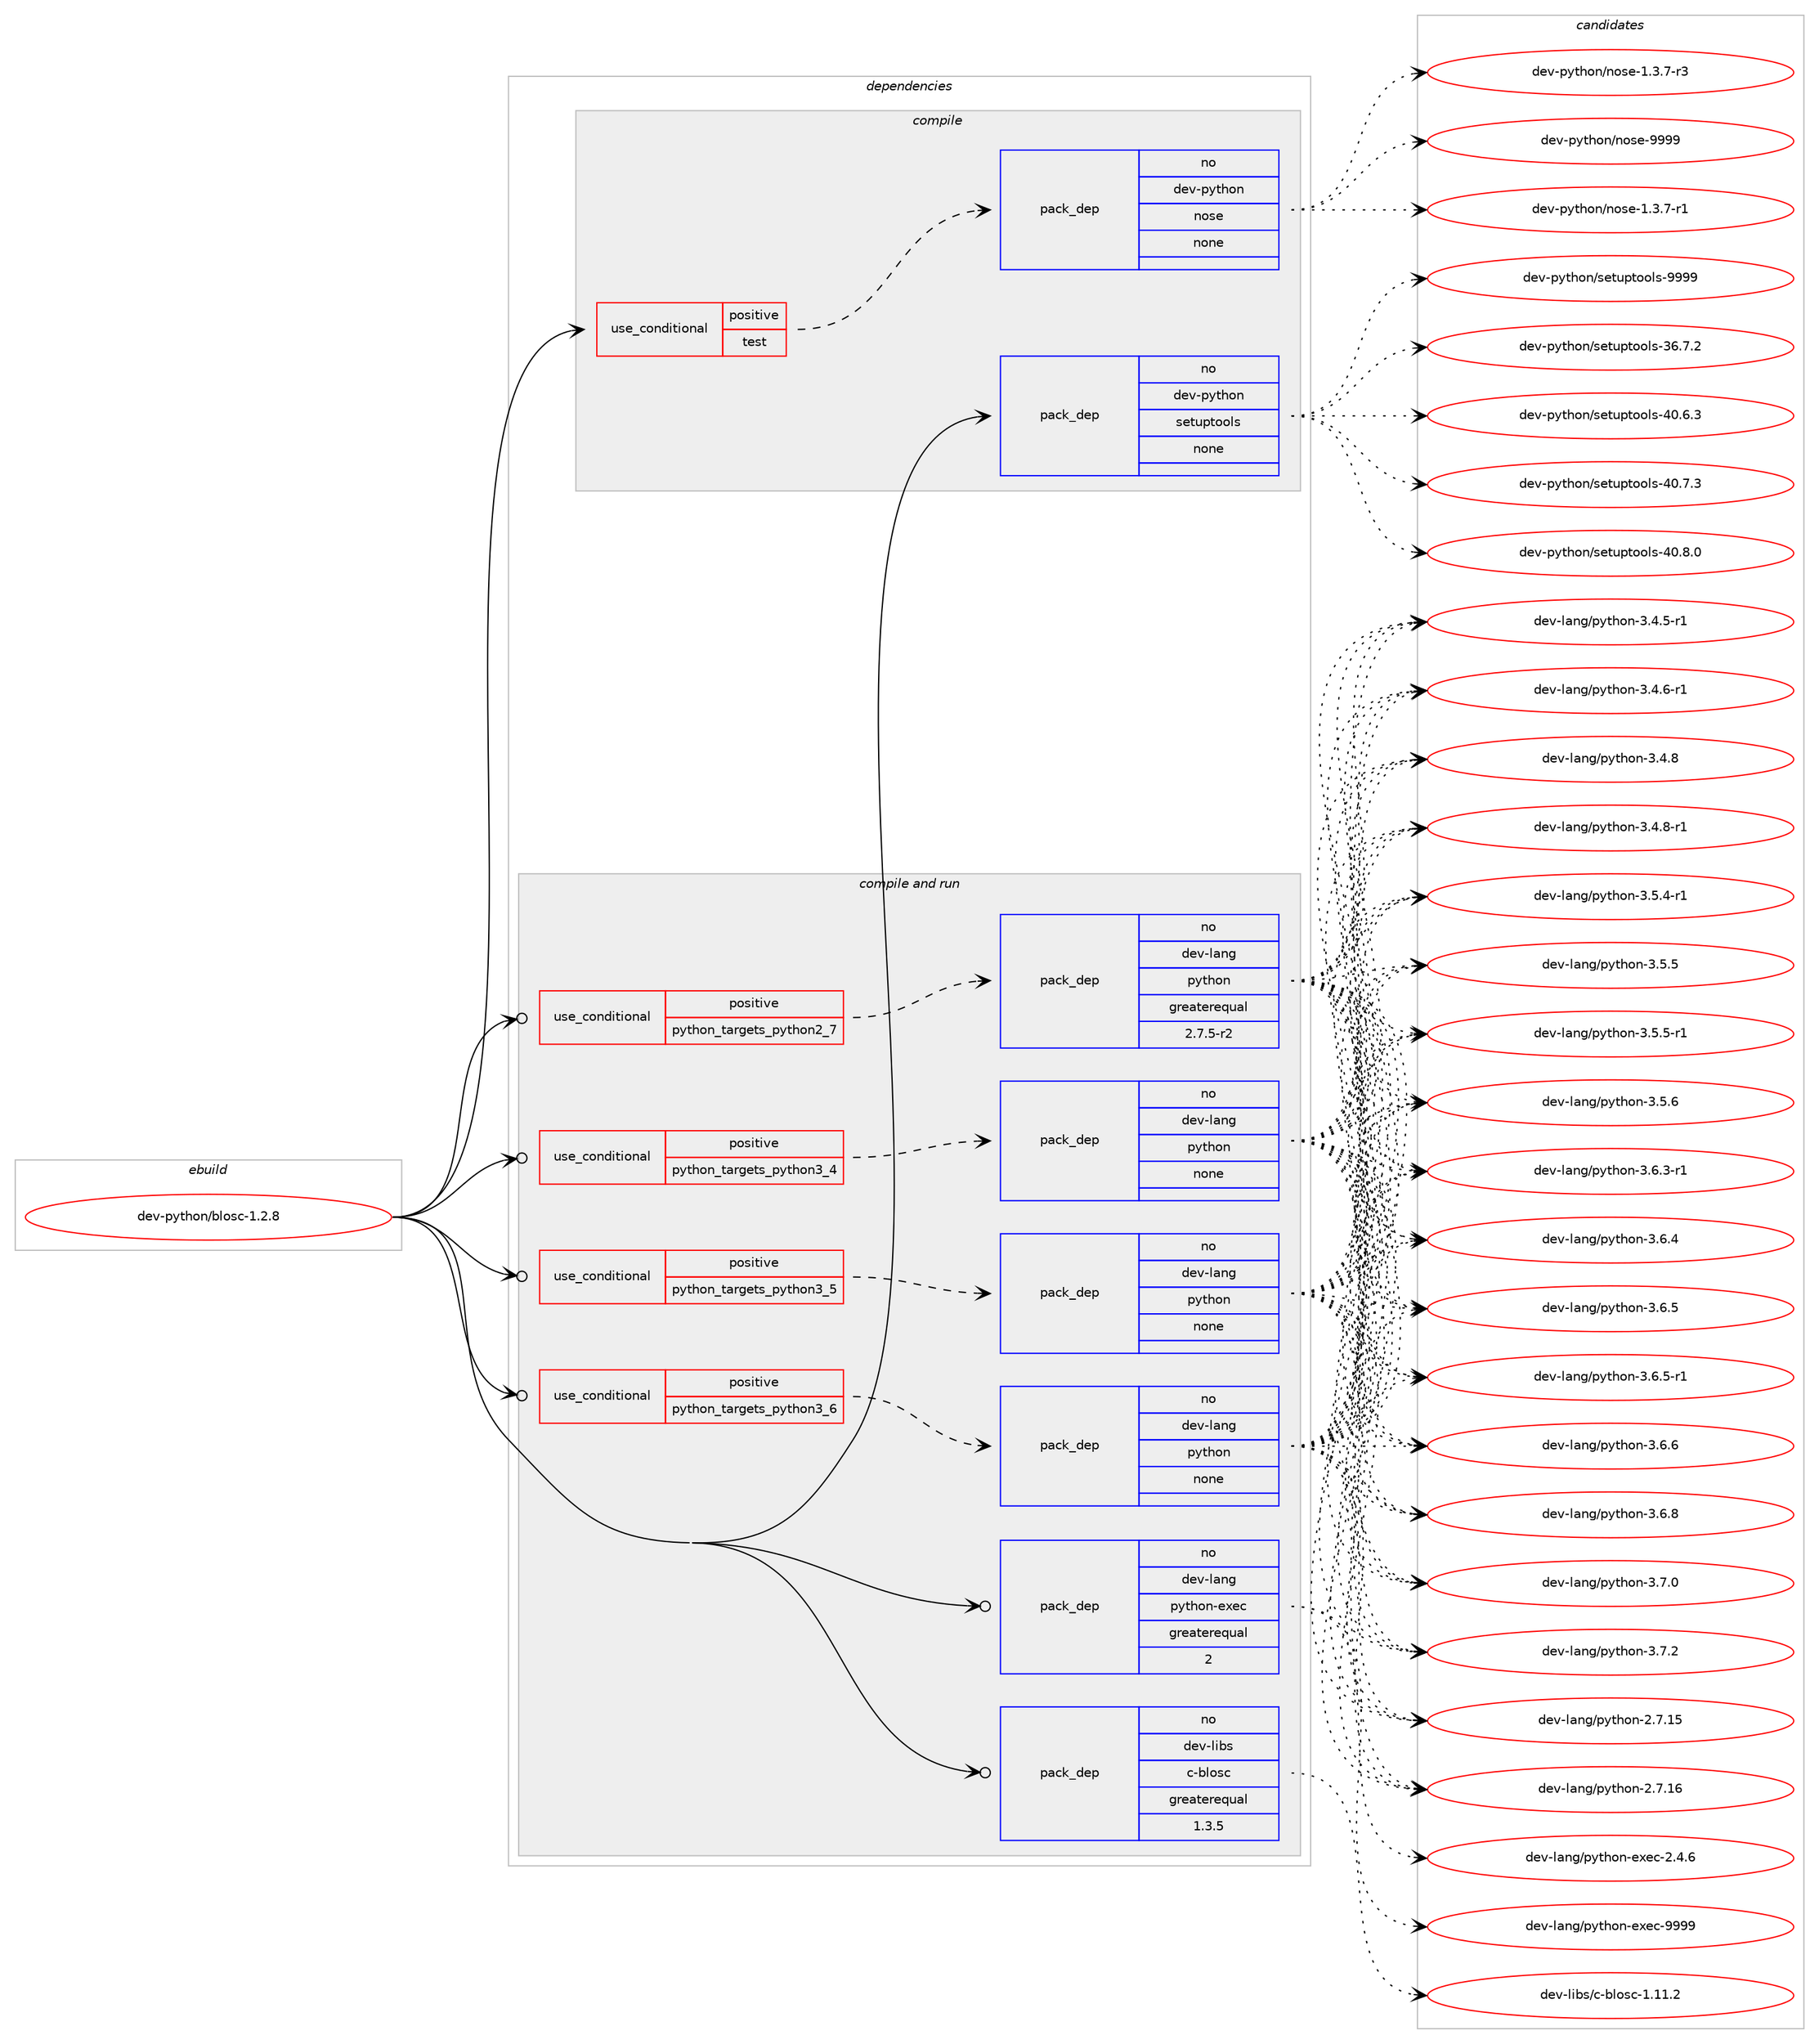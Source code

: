 digraph prolog {

# *************
# Graph options
# *************

newrank=true;
concentrate=true;
compound=true;
graph [rankdir=LR,fontname=Helvetica,fontsize=10,ranksep=1.5];#, ranksep=2.5, nodesep=0.2];
edge  [arrowhead=vee];
node  [fontname=Helvetica,fontsize=10];

# **********
# The ebuild
# **********

subgraph cluster_leftcol {
color=gray;
rank=same;
label=<<i>ebuild</i>>;
id [label="dev-python/blosc-1.2.8", color=red, width=4, href="../dev-python/blosc-1.2.8.svg"];
}

# ****************
# The dependencies
# ****************

subgraph cluster_midcol {
color=gray;
label=<<i>dependencies</i>>;
subgraph cluster_compile {
fillcolor="#eeeeee";
style=filled;
label=<<i>compile</i>>;
subgraph cond371766 {
dependency1401457 [label=<<TABLE BORDER="0" CELLBORDER="1" CELLSPACING="0" CELLPADDING="4"><TR><TD ROWSPAN="3" CELLPADDING="10">use_conditional</TD></TR><TR><TD>positive</TD></TR><TR><TD>test</TD></TR></TABLE>>, shape=none, color=red];
subgraph pack1006463 {
dependency1401458 [label=<<TABLE BORDER="0" CELLBORDER="1" CELLSPACING="0" CELLPADDING="4" WIDTH="220"><TR><TD ROWSPAN="6" CELLPADDING="30">pack_dep</TD></TR><TR><TD WIDTH="110">no</TD></TR><TR><TD>dev-python</TD></TR><TR><TD>nose</TD></TR><TR><TD>none</TD></TR><TR><TD></TD></TR></TABLE>>, shape=none, color=blue];
}
dependency1401457:e -> dependency1401458:w [weight=20,style="dashed",arrowhead="vee"];
}
id:e -> dependency1401457:w [weight=20,style="solid",arrowhead="vee"];
subgraph pack1006464 {
dependency1401459 [label=<<TABLE BORDER="0" CELLBORDER="1" CELLSPACING="0" CELLPADDING="4" WIDTH="220"><TR><TD ROWSPAN="6" CELLPADDING="30">pack_dep</TD></TR><TR><TD WIDTH="110">no</TD></TR><TR><TD>dev-python</TD></TR><TR><TD>setuptools</TD></TR><TR><TD>none</TD></TR><TR><TD></TD></TR></TABLE>>, shape=none, color=blue];
}
id:e -> dependency1401459:w [weight=20,style="solid",arrowhead="vee"];
}
subgraph cluster_compileandrun {
fillcolor="#eeeeee";
style=filled;
label=<<i>compile and run</i>>;
subgraph cond371767 {
dependency1401460 [label=<<TABLE BORDER="0" CELLBORDER="1" CELLSPACING="0" CELLPADDING="4"><TR><TD ROWSPAN="3" CELLPADDING="10">use_conditional</TD></TR><TR><TD>positive</TD></TR><TR><TD>python_targets_python2_7</TD></TR></TABLE>>, shape=none, color=red];
subgraph pack1006465 {
dependency1401461 [label=<<TABLE BORDER="0" CELLBORDER="1" CELLSPACING="0" CELLPADDING="4" WIDTH="220"><TR><TD ROWSPAN="6" CELLPADDING="30">pack_dep</TD></TR><TR><TD WIDTH="110">no</TD></TR><TR><TD>dev-lang</TD></TR><TR><TD>python</TD></TR><TR><TD>greaterequal</TD></TR><TR><TD>2.7.5-r2</TD></TR></TABLE>>, shape=none, color=blue];
}
dependency1401460:e -> dependency1401461:w [weight=20,style="dashed",arrowhead="vee"];
}
id:e -> dependency1401460:w [weight=20,style="solid",arrowhead="odotvee"];
subgraph cond371768 {
dependency1401462 [label=<<TABLE BORDER="0" CELLBORDER="1" CELLSPACING="0" CELLPADDING="4"><TR><TD ROWSPAN="3" CELLPADDING="10">use_conditional</TD></TR><TR><TD>positive</TD></TR><TR><TD>python_targets_python3_4</TD></TR></TABLE>>, shape=none, color=red];
subgraph pack1006466 {
dependency1401463 [label=<<TABLE BORDER="0" CELLBORDER="1" CELLSPACING="0" CELLPADDING="4" WIDTH="220"><TR><TD ROWSPAN="6" CELLPADDING="30">pack_dep</TD></TR><TR><TD WIDTH="110">no</TD></TR><TR><TD>dev-lang</TD></TR><TR><TD>python</TD></TR><TR><TD>none</TD></TR><TR><TD></TD></TR></TABLE>>, shape=none, color=blue];
}
dependency1401462:e -> dependency1401463:w [weight=20,style="dashed",arrowhead="vee"];
}
id:e -> dependency1401462:w [weight=20,style="solid",arrowhead="odotvee"];
subgraph cond371769 {
dependency1401464 [label=<<TABLE BORDER="0" CELLBORDER="1" CELLSPACING="0" CELLPADDING="4"><TR><TD ROWSPAN="3" CELLPADDING="10">use_conditional</TD></TR><TR><TD>positive</TD></TR><TR><TD>python_targets_python3_5</TD></TR></TABLE>>, shape=none, color=red];
subgraph pack1006467 {
dependency1401465 [label=<<TABLE BORDER="0" CELLBORDER="1" CELLSPACING="0" CELLPADDING="4" WIDTH="220"><TR><TD ROWSPAN="6" CELLPADDING="30">pack_dep</TD></TR><TR><TD WIDTH="110">no</TD></TR><TR><TD>dev-lang</TD></TR><TR><TD>python</TD></TR><TR><TD>none</TD></TR><TR><TD></TD></TR></TABLE>>, shape=none, color=blue];
}
dependency1401464:e -> dependency1401465:w [weight=20,style="dashed",arrowhead="vee"];
}
id:e -> dependency1401464:w [weight=20,style="solid",arrowhead="odotvee"];
subgraph cond371770 {
dependency1401466 [label=<<TABLE BORDER="0" CELLBORDER="1" CELLSPACING="0" CELLPADDING="4"><TR><TD ROWSPAN="3" CELLPADDING="10">use_conditional</TD></TR><TR><TD>positive</TD></TR><TR><TD>python_targets_python3_6</TD></TR></TABLE>>, shape=none, color=red];
subgraph pack1006468 {
dependency1401467 [label=<<TABLE BORDER="0" CELLBORDER="1" CELLSPACING="0" CELLPADDING="4" WIDTH="220"><TR><TD ROWSPAN="6" CELLPADDING="30">pack_dep</TD></TR><TR><TD WIDTH="110">no</TD></TR><TR><TD>dev-lang</TD></TR><TR><TD>python</TD></TR><TR><TD>none</TD></TR><TR><TD></TD></TR></TABLE>>, shape=none, color=blue];
}
dependency1401466:e -> dependency1401467:w [weight=20,style="dashed",arrowhead="vee"];
}
id:e -> dependency1401466:w [weight=20,style="solid",arrowhead="odotvee"];
subgraph pack1006469 {
dependency1401468 [label=<<TABLE BORDER="0" CELLBORDER="1" CELLSPACING="0" CELLPADDING="4" WIDTH="220"><TR><TD ROWSPAN="6" CELLPADDING="30">pack_dep</TD></TR><TR><TD WIDTH="110">no</TD></TR><TR><TD>dev-lang</TD></TR><TR><TD>python-exec</TD></TR><TR><TD>greaterequal</TD></TR><TR><TD>2</TD></TR></TABLE>>, shape=none, color=blue];
}
id:e -> dependency1401468:w [weight=20,style="solid",arrowhead="odotvee"];
subgraph pack1006470 {
dependency1401469 [label=<<TABLE BORDER="0" CELLBORDER="1" CELLSPACING="0" CELLPADDING="4" WIDTH="220"><TR><TD ROWSPAN="6" CELLPADDING="30">pack_dep</TD></TR><TR><TD WIDTH="110">no</TD></TR><TR><TD>dev-libs</TD></TR><TR><TD>c-blosc</TD></TR><TR><TD>greaterequal</TD></TR><TR><TD>1.3.5</TD></TR></TABLE>>, shape=none, color=blue];
}
id:e -> dependency1401469:w [weight=20,style="solid",arrowhead="odotvee"];
}
subgraph cluster_run {
fillcolor="#eeeeee";
style=filled;
label=<<i>run</i>>;
}
}

# **************
# The candidates
# **************

subgraph cluster_choices {
rank=same;
color=gray;
label=<<i>candidates</i>>;

subgraph choice1006463 {
color=black;
nodesep=1;
choice10010111845112121116104111110471101111151014549465146554511449 [label="dev-python/nose-1.3.7-r1", color=red, width=4,href="../dev-python/nose-1.3.7-r1.svg"];
choice10010111845112121116104111110471101111151014549465146554511451 [label="dev-python/nose-1.3.7-r3", color=red, width=4,href="../dev-python/nose-1.3.7-r3.svg"];
choice10010111845112121116104111110471101111151014557575757 [label="dev-python/nose-9999", color=red, width=4,href="../dev-python/nose-9999.svg"];
dependency1401458:e -> choice10010111845112121116104111110471101111151014549465146554511449:w [style=dotted,weight="100"];
dependency1401458:e -> choice10010111845112121116104111110471101111151014549465146554511451:w [style=dotted,weight="100"];
dependency1401458:e -> choice10010111845112121116104111110471101111151014557575757:w [style=dotted,weight="100"];
}
subgraph choice1006464 {
color=black;
nodesep=1;
choice100101118451121211161041111104711510111611711211611111110811545515446554650 [label="dev-python/setuptools-36.7.2", color=red, width=4,href="../dev-python/setuptools-36.7.2.svg"];
choice100101118451121211161041111104711510111611711211611111110811545524846544651 [label="dev-python/setuptools-40.6.3", color=red, width=4,href="../dev-python/setuptools-40.6.3.svg"];
choice100101118451121211161041111104711510111611711211611111110811545524846554651 [label="dev-python/setuptools-40.7.3", color=red, width=4,href="../dev-python/setuptools-40.7.3.svg"];
choice100101118451121211161041111104711510111611711211611111110811545524846564648 [label="dev-python/setuptools-40.8.0", color=red, width=4,href="../dev-python/setuptools-40.8.0.svg"];
choice10010111845112121116104111110471151011161171121161111111081154557575757 [label="dev-python/setuptools-9999", color=red, width=4,href="../dev-python/setuptools-9999.svg"];
dependency1401459:e -> choice100101118451121211161041111104711510111611711211611111110811545515446554650:w [style=dotted,weight="100"];
dependency1401459:e -> choice100101118451121211161041111104711510111611711211611111110811545524846544651:w [style=dotted,weight="100"];
dependency1401459:e -> choice100101118451121211161041111104711510111611711211611111110811545524846554651:w [style=dotted,weight="100"];
dependency1401459:e -> choice100101118451121211161041111104711510111611711211611111110811545524846564648:w [style=dotted,weight="100"];
dependency1401459:e -> choice10010111845112121116104111110471151011161171121161111111081154557575757:w [style=dotted,weight="100"];
}
subgraph choice1006465 {
color=black;
nodesep=1;
choice10010111845108971101034711212111610411111045504655464953 [label="dev-lang/python-2.7.15", color=red, width=4,href="../dev-lang/python-2.7.15.svg"];
choice10010111845108971101034711212111610411111045504655464954 [label="dev-lang/python-2.7.16", color=red, width=4,href="../dev-lang/python-2.7.16.svg"];
choice1001011184510897110103471121211161041111104551465246534511449 [label="dev-lang/python-3.4.5-r1", color=red, width=4,href="../dev-lang/python-3.4.5-r1.svg"];
choice1001011184510897110103471121211161041111104551465246544511449 [label="dev-lang/python-3.4.6-r1", color=red, width=4,href="../dev-lang/python-3.4.6-r1.svg"];
choice100101118451089711010347112121116104111110455146524656 [label="dev-lang/python-3.4.8", color=red, width=4,href="../dev-lang/python-3.4.8.svg"];
choice1001011184510897110103471121211161041111104551465246564511449 [label="dev-lang/python-3.4.8-r1", color=red, width=4,href="../dev-lang/python-3.4.8-r1.svg"];
choice1001011184510897110103471121211161041111104551465346524511449 [label="dev-lang/python-3.5.4-r1", color=red, width=4,href="../dev-lang/python-3.5.4-r1.svg"];
choice100101118451089711010347112121116104111110455146534653 [label="dev-lang/python-3.5.5", color=red, width=4,href="../dev-lang/python-3.5.5.svg"];
choice1001011184510897110103471121211161041111104551465346534511449 [label="dev-lang/python-3.5.5-r1", color=red, width=4,href="../dev-lang/python-3.5.5-r1.svg"];
choice100101118451089711010347112121116104111110455146534654 [label="dev-lang/python-3.5.6", color=red, width=4,href="../dev-lang/python-3.5.6.svg"];
choice1001011184510897110103471121211161041111104551465446514511449 [label="dev-lang/python-3.6.3-r1", color=red, width=4,href="../dev-lang/python-3.6.3-r1.svg"];
choice100101118451089711010347112121116104111110455146544652 [label="dev-lang/python-3.6.4", color=red, width=4,href="../dev-lang/python-3.6.4.svg"];
choice100101118451089711010347112121116104111110455146544653 [label="dev-lang/python-3.6.5", color=red, width=4,href="../dev-lang/python-3.6.5.svg"];
choice1001011184510897110103471121211161041111104551465446534511449 [label="dev-lang/python-3.6.5-r1", color=red, width=4,href="../dev-lang/python-3.6.5-r1.svg"];
choice100101118451089711010347112121116104111110455146544654 [label="dev-lang/python-3.6.6", color=red, width=4,href="../dev-lang/python-3.6.6.svg"];
choice100101118451089711010347112121116104111110455146544656 [label="dev-lang/python-3.6.8", color=red, width=4,href="../dev-lang/python-3.6.8.svg"];
choice100101118451089711010347112121116104111110455146554648 [label="dev-lang/python-3.7.0", color=red, width=4,href="../dev-lang/python-3.7.0.svg"];
choice100101118451089711010347112121116104111110455146554650 [label="dev-lang/python-3.7.2", color=red, width=4,href="../dev-lang/python-3.7.2.svg"];
dependency1401461:e -> choice10010111845108971101034711212111610411111045504655464953:w [style=dotted,weight="100"];
dependency1401461:e -> choice10010111845108971101034711212111610411111045504655464954:w [style=dotted,weight="100"];
dependency1401461:e -> choice1001011184510897110103471121211161041111104551465246534511449:w [style=dotted,weight="100"];
dependency1401461:e -> choice1001011184510897110103471121211161041111104551465246544511449:w [style=dotted,weight="100"];
dependency1401461:e -> choice100101118451089711010347112121116104111110455146524656:w [style=dotted,weight="100"];
dependency1401461:e -> choice1001011184510897110103471121211161041111104551465246564511449:w [style=dotted,weight="100"];
dependency1401461:e -> choice1001011184510897110103471121211161041111104551465346524511449:w [style=dotted,weight="100"];
dependency1401461:e -> choice100101118451089711010347112121116104111110455146534653:w [style=dotted,weight="100"];
dependency1401461:e -> choice1001011184510897110103471121211161041111104551465346534511449:w [style=dotted,weight="100"];
dependency1401461:e -> choice100101118451089711010347112121116104111110455146534654:w [style=dotted,weight="100"];
dependency1401461:e -> choice1001011184510897110103471121211161041111104551465446514511449:w [style=dotted,weight="100"];
dependency1401461:e -> choice100101118451089711010347112121116104111110455146544652:w [style=dotted,weight="100"];
dependency1401461:e -> choice100101118451089711010347112121116104111110455146544653:w [style=dotted,weight="100"];
dependency1401461:e -> choice1001011184510897110103471121211161041111104551465446534511449:w [style=dotted,weight="100"];
dependency1401461:e -> choice100101118451089711010347112121116104111110455146544654:w [style=dotted,weight="100"];
dependency1401461:e -> choice100101118451089711010347112121116104111110455146544656:w [style=dotted,weight="100"];
dependency1401461:e -> choice100101118451089711010347112121116104111110455146554648:w [style=dotted,weight="100"];
dependency1401461:e -> choice100101118451089711010347112121116104111110455146554650:w [style=dotted,weight="100"];
}
subgraph choice1006466 {
color=black;
nodesep=1;
choice10010111845108971101034711212111610411111045504655464953 [label="dev-lang/python-2.7.15", color=red, width=4,href="../dev-lang/python-2.7.15.svg"];
choice10010111845108971101034711212111610411111045504655464954 [label="dev-lang/python-2.7.16", color=red, width=4,href="../dev-lang/python-2.7.16.svg"];
choice1001011184510897110103471121211161041111104551465246534511449 [label="dev-lang/python-3.4.5-r1", color=red, width=4,href="../dev-lang/python-3.4.5-r1.svg"];
choice1001011184510897110103471121211161041111104551465246544511449 [label="dev-lang/python-3.4.6-r1", color=red, width=4,href="../dev-lang/python-3.4.6-r1.svg"];
choice100101118451089711010347112121116104111110455146524656 [label="dev-lang/python-3.4.8", color=red, width=4,href="../dev-lang/python-3.4.8.svg"];
choice1001011184510897110103471121211161041111104551465246564511449 [label="dev-lang/python-3.4.8-r1", color=red, width=4,href="../dev-lang/python-3.4.8-r1.svg"];
choice1001011184510897110103471121211161041111104551465346524511449 [label="dev-lang/python-3.5.4-r1", color=red, width=4,href="../dev-lang/python-3.5.4-r1.svg"];
choice100101118451089711010347112121116104111110455146534653 [label="dev-lang/python-3.5.5", color=red, width=4,href="../dev-lang/python-3.5.5.svg"];
choice1001011184510897110103471121211161041111104551465346534511449 [label="dev-lang/python-3.5.5-r1", color=red, width=4,href="../dev-lang/python-3.5.5-r1.svg"];
choice100101118451089711010347112121116104111110455146534654 [label="dev-lang/python-3.5.6", color=red, width=4,href="../dev-lang/python-3.5.6.svg"];
choice1001011184510897110103471121211161041111104551465446514511449 [label="dev-lang/python-3.6.3-r1", color=red, width=4,href="../dev-lang/python-3.6.3-r1.svg"];
choice100101118451089711010347112121116104111110455146544652 [label="dev-lang/python-3.6.4", color=red, width=4,href="../dev-lang/python-3.6.4.svg"];
choice100101118451089711010347112121116104111110455146544653 [label="dev-lang/python-3.6.5", color=red, width=4,href="../dev-lang/python-3.6.5.svg"];
choice1001011184510897110103471121211161041111104551465446534511449 [label="dev-lang/python-3.6.5-r1", color=red, width=4,href="../dev-lang/python-3.6.5-r1.svg"];
choice100101118451089711010347112121116104111110455146544654 [label="dev-lang/python-3.6.6", color=red, width=4,href="../dev-lang/python-3.6.6.svg"];
choice100101118451089711010347112121116104111110455146544656 [label="dev-lang/python-3.6.8", color=red, width=4,href="../dev-lang/python-3.6.8.svg"];
choice100101118451089711010347112121116104111110455146554648 [label="dev-lang/python-3.7.0", color=red, width=4,href="../dev-lang/python-3.7.0.svg"];
choice100101118451089711010347112121116104111110455146554650 [label="dev-lang/python-3.7.2", color=red, width=4,href="../dev-lang/python-3.7.2.svg"];
dependency1401463:e -> choice10010111845108971101034711212111610411111045504655464953:w [style=dotted,weight="100"];
dependency1401463:e -> choice10010111845108971101034711212111610411111045504655464954:w [style=dotted,weight="100"];
dependency1401463:e -> choice1001011184510897110103471121211161041111104551465246534511449:w [style=dotted,weight="100"];
dependency1401463:e -> choice1001011184510897110103471121211161041111104551465246544511449:w [style=dotted,weight="100"];
dependency1401463:e -> choice100101118451089711010347112121116104111110455146524656:w [style=dotted,weight="100"];
dependency1401463:e -> choice1001011184510897110103471121211161041111104551465246564511449:w [style=dotted,weight="100"];
dependency1401463:e -> choice1001011184510897110103471121211161041111104551465346524511449:w [style=dotted,weight="100"];
dependency1401463:e -> choice100101118451089711010347112121116104111110455146534653:w [style=dotted,weight="100"];
dependency1401463:e -> choice1001011184510897110103471121211161041111104551465346534511449:w [style=dotted,weight="100"];
dependency1401463:e -> choice100101118451089711010347112121116104111110455146534654:w [style=dotted,weight="100"];
dependency1401463:e -> choice1001011184510897110103471121211161041111104551465446514511449:w [style=dotted,weight="100"];
dependency1401463:e -> choice100101118451089711010347112121116104111110455146544652:w [style=dotted,weight="100"];
dependency1401463:e -> choice100101118451089711010347112121116104111110455146544653:w [style=dotted,weight="100"];
dependency1401463:e -> choice1001011184510897110103471121211161041111104551465446534511449:w [style=dotted,weight="100"];
dependency1401463:e -> choice100101118451089711010347112121116104111110455146544654:w [style=dotted,weight="100"];
dependency1401463:e -> choice100101118451089711010347112121116104111110455146544656:w [style=dotted,weight="100"];
dependency1401463:e -> choice100101118451089711010347112121116104111110455146554648:w [style=dotted,weight="100"];
dependency1401463:e -> choice100101118451089711010347112121116104111110455146554650:w [style=dotted,weight="100"];
}
subgraph choice1006467 {
color=black;
nodesep=1;
choice10010111845108971101034711212111610411111045504655464953 [label="dev-lang/python-2.7.15", color=red, width=4,href="../dev-lang/python-2.7.15.svg"];
choice10010111845108971101034711212111610411111045504655464954 [label="dev-lang/python-2.7.16", color=red, width=4,href="../dev-lang/python-2.7.16.svg"];
choice1001011184510897110103471121211161041111104551465246534511449 [label="dev-lang/python-3.4.5-r1", color=red, width=4,href="../dev-lang/python-3.4.5-r1.svg"];
choice1001011184510897110103471121211161041111104551465246544511449 [label="dev-lang/python-3.4.6-r1", color=red, width=4,href="../dev-lang/python-3.4.6-r1.svg"];
choice100101118451089711010347112121116104111110455146524656 [label="dev-lang/python-3.4.8", color=red, width=4,href="../dev-lang/python-3.4.8.svg"];
choice1001011184510897110103471121211161041111104551465246564511449 [label="dev-lang/python-3.4.8-r1", color=red, width=4,href="../dev-lang/python-3.4.8-r1.svg"];
choice1001011184510897110103471121211161041111104551465346524511449 [label="dev-lang/python-3.5.4-r1", color=red, width=4,href="../dev-lang/python-3.5.4-r1.svg"];
choice100101118451089711010347112121116104111110455146534653 [label="dev-lang/python-3.5.5", color=red, width=4,href="../dev-lang/python-3.5.5.svg"];
choice1001011184510897110103471121211161041111104551465346534511449 [label="dev-lang/python-3.5.5-r1", color=red, width=4,href="../dev-lang/python-3.5.5-r1.svg"];
choice100101118451089711010347112121116104111110455146534654 [label="dev-lang/python-3.5.6", color=red, width=4,href="../dev-lang/python-3.5.6.svg"];
choice1001011184510897110103471121211161041111104551465446514511449 [label="dev-lang/python-3.6.3-r1", color=red, width=4,href="../dev-lang/python-3.6.3-r1.svg"];
choice100101118451089711010347112121116104111110455146544652 [label="dev-lang/python-3.6.4", color=red, width=4,href="../dev-lang/python-3.6.4.svg"];
choice100101118451089711010347112121116104111110455146544653 [label="dev-lang/python-3.6.5", color=red, width=4,href="../dev-lang/python-3.6.5.svg"];
choice1001011184510897110103471121211161041111104551465446534511449 [label="dev-lang/python-3.6.5-r1", color=red, width=4,href="../dev-lang/python-3.6.5-r1.svg"];
choice100101118451089711010347112121116104111110455146544654 [label="dev-lang/python-3.6.6", color=red, width=4,href="../dev-lang/python-3.6.6.svg"];
choice100101118451089711010347112121116104111110455146544656 [label="dev-lang/python-3.6.8", color=red, width=4,href="../dev-lang/python-3.6.8.svg"];
choice100101118451089711010347112121116104111110455146554648 [label="dev-lang/python-3.7.0", color=red, width=4,href="../dev-lang/python-3.7.0.svg"];
choice100101118451089711010347112121116104111110455146554650 [label="dev-lang/python-3.7.2", color=red, width=4,href="../dev-lang/python-3.7.2.svg"];
dependency1401465:e -> choice10010111845108971101034711212111610411111045504655464953:w [style=dotted,weight="100"];
dependency1401465:e -> choice10010111845108971101034711212111610411111045504655464954:w [style=dotted,weight="100"];
dependency1401465:e -> choice1001011184510897110103471121211161041111104551465246534511449:w [style=dotted,weight="100"];
dependency1401465:e -> choice1001011184510897110103471121211161041111104551465246544511449:w [style=dotted,weight="100"];
dependency1401465:e -> choice100101118451089711010347112121116104111110455146524656:w [style=dotted,weight="100"];
dependency1401465:e -> choice1001011184510897110103471121211161041111104551465246564511449:w [style=dotted,weight="100"];
dependency1401465:e -> choice1001011184510897110103471121211161041111104551465346524511449:w [style=dotted,weight="100"];
dependency1401465:e -> choice100101118451089711010347112121116104111110455146534653:w [style=dotted,weight="100"];
dependency1401465:e -> choice1001011184510897110103471121211161041111104551465346534511449:w [style=dotted,weight="100"];
dependency1401465:e -> choice100101118451089711010347112121116104111110455146534654:w [style=dotted,weight="100"];
dependency1401465:e -> choice1001011184510897110103471121211161041111104551465446514511449:w [style=dotted,weight="100"];
dependency1401465:e -> choice100101118451089711010347112121116104111110455146544652:w [style=dotted,weight="100"];
dependency1401465:e -> choice100101118451089711010347112121116104111110455146544653:w [style=dotted,weight="100"];
dependency1401465:e -> choice1001011184510897110103471121211161041111104551465446534511449:w [style=dotted,weight="100"];
dependency1401465:e -> choice100101118451089711010347112121116104111110455146544654:w [style=dotted,weight="100"];
dependency1401465:e -> choice100101118451089711010347112121116104111110455146544656:w [style=dotted,weight="100"];
dependency1401465:e -> choice100101118451089711010347112121116104111110455146554648:w [style=dotted,weight="100"];
dependency1401465:e -> choice100101118451089711010347112121116104111110455146554650:w [style=dotted,weight="100"];
}
subgraph choice1006468 {
color=black;
nodesep=1;
choice10010111845108971101034711212111610411111045504655464953 [label="dev-lang/python-2.7.15", color=red, width=4,href="../dev-lang/python-2.7.15.svg"];
choice10010111845108971101034711212111610411111045504655464954 [label="dev-lang/python-2.7.16", color=red, width=4,href="../dev-lang/python-2.7.16.svg"];
choice1001011184510897110103471121211161041111104551465246534511449 [label="dev-lang/python-3.4.5-r1", color=red, width=4,href="../dev-lang/python-3.4.5-r1.svg"];
choice1001011184510897110103471121211161041111104551465246544511449 [label="dev-lang/python-3.4.6-r1", color=red, width=4,href="../dev-lang/python-3.4.6-r1.svg"];
choice100101118451089711010347112121116104111110455146524656 [label="dev-lang/python-3.4.8", color=red, width=4,href="../dev-lang/python-3.4.8.svg"];
choice1001011184510897110103471121211161041111104551465246564511449 [label="dev-lang/python-3.4.8-r1", color=red, width=4,href="../dev-lang/python-3.4.8-r1.svg"];
choice1001011184510897110103471121211161041111104551465346524511449 [label="dev-lang/python-3.5.4-r1", color=red, width=4,href="../dev-lang/python-3.5.4-r1.svg"];
choice100101118451089711010347112121116104111110455146534653 [label="dev-lang/python-3.5.5", color=red, width=4,href="../dev-lang/python-3.5.5.svg"];
choice1001011184510897110103471121211161041111104551465346534511449 [label="dev-lang/python-3.5.5-r1", color=red, width=4,href="../dev-lang/python-3.5.5-r1.svg"];
choice100101118451089711010347112121116104111110455146534654 [label="dev-lang/python-3.5.6", color=red, width=4,href="../dev-lang/python-3.5.6.svg"];
choice1001011184510897110103471121211161041111104551465446514511449 [label="dev-lang/python-3.6.3-r1", color=red, width=4,href="../dev-lang/python-3.6.3-r1.svg"];
choice100101118451089711010347112121116104111110455146544652 [label="dev-lang/python-3.6.4", color=red, width=4,href="../dev-lang/python-3.6.4.svg"];
choice100101118451089711010347112121116104111110455146544653 [label="dev-lang/python-3.6.5", color=red, width=4,href="../dev-lang/python-3.6.5.svg"];
choice1001011184510897110103471121211161041111104551465446534511449 [label="dev-lang/python-3.6.5-r1", color=red, width=4,href="../dev-lang/python-3.6.5-r1.svg"];
choice100101118451089711010347112121116104111110455146544654 [label="dev-lang/python-3.6.6", color=red, width=4,href="../dev-lang/python-3.6.6.svg"];
choice100101118451089711010347112121116104111110455146544656 [label="dev-lang/python-3.6.8", color=red, width=4,href="../dev-lang/python-3.6.8.svg"];
choice100101118451089711010347112121116104111110455146554648 [label="dev-lang/python-3.7.0", color=red, width=4,href="../dev-lang/python-3.7.0.svg"];
choice100101118451089711010347112121116104111110455146554650 [label="dev-lang/python-3.7.2", color=red, width=4,href="../dev-lang/python-3.7.2.svg"];
dependency1401467:e -> choice10010111845108971101034711212111610411111045504655464953:w [style=dotted,weight="100"];
dependency1401467:e -> choice10010111845108971101034711212111610411111045504655464954:w [style=dotted,weight="100"];
dependency1401467:e -> choice1001011184510897110103471121211161041111104551465246534511449:w [style=dotted,weight="100"];
dependency1401467:e -> choice1001011184510897110103471121211161041111104551465246544511449:w [style=dotted,weight="100"];
dependency1401467:e -> choice100101118451089711010347112121116104111110455146524656:w [style=dotted,weight="100"];
dependency1401467:e -> choice1001011184510897110103471121211161041111104551465246564511449:w [style=dotted,weight="100"];
dependency1401467:e -> choice1001011184510897110103471121211161041111104551465346524511449:w [style=dotted,weight="100"];
dependency1401467:e -> choice100101118451089711010347112121116104111110455146534653:w [style=dotted,weight="100"];
dependency1401467:e -> choice1001011184510897110103471121211161041111104551465346534511449:w [style=dotted,weight="100"];
dependency1401467:e -> choice100101118451089711010347112121116104111110455146534654:w [style=dotted,weight="100"];
dependency1401467:e -> choice1001011184510897110103471121211161041111104551465446514511449:w [style=dotted,weight="100"];
dependency1401467:e -> choice100101118451089711010347112121116104111110455146544652:w [style=dotted,weight="100"];
dependency1401467:e -> choice100101118451089711010347112121116104111110455146544653:w [style=dotted,weight="100"];
dependency1401467:e -> choice1001011184510897110103471121211161041111104551465446534511449:w [style=dotted,weight="100"];
dependency1401467:e -> choice100101118451089711010347112121116104111110455146544654:w [style=dotted,weight="100"];
dependency1401467:e -> choice100101118451089711010347112121116104111110455146544656:w [style=dotted,weight="100"];
dependency1401467:e -> choice100101118451089711010347112121116104111110455146554648:w [style=dotted,weight="100"];
dependency1401467:e -> choice100101118451089711010347112121116104111110455146554650:w [style=dotted,weight="100"];
}
subgraph choice1006469 {
color=black;
nodesep=1;
choice1001011184510897110103471121211161041111104510112010199455046524654 [label="dev-lang/python-exec-2.4.6", color=red, width=4,href="../dev-lang/python-exec-2.4.6.svg"];
choice10010111845108971101034711212111610411111045101120101994557575757 [label="dev-lang/python-exec-9999", color=red, width=4,href="../dev-lang/python-exec-9999.svg"];
dependency1401468:e -> choice1001011184510897110103471121211161041111104510112010199455046524654:w [style=dotted,weight="100"];
dependency1401468:e -> choice10010111845108971101034711212111610411111045101120101994557575757:w [style=dotted,weight="100"];
}
subgraph choice1006470 {
color=black;
nodesep=1;
choice1001011184510810598115479945981081111159945494649494650 [label="dev-libs/c-blosc-1.11.2", color=red, width=4,href="../dev-libs/c-blosc-1.11.2.svg"];
dependency1401469:e -> choice1001011184510810598115479945981081111159945494649494650:w [style=dotted,weight="100"];
}
}

}
